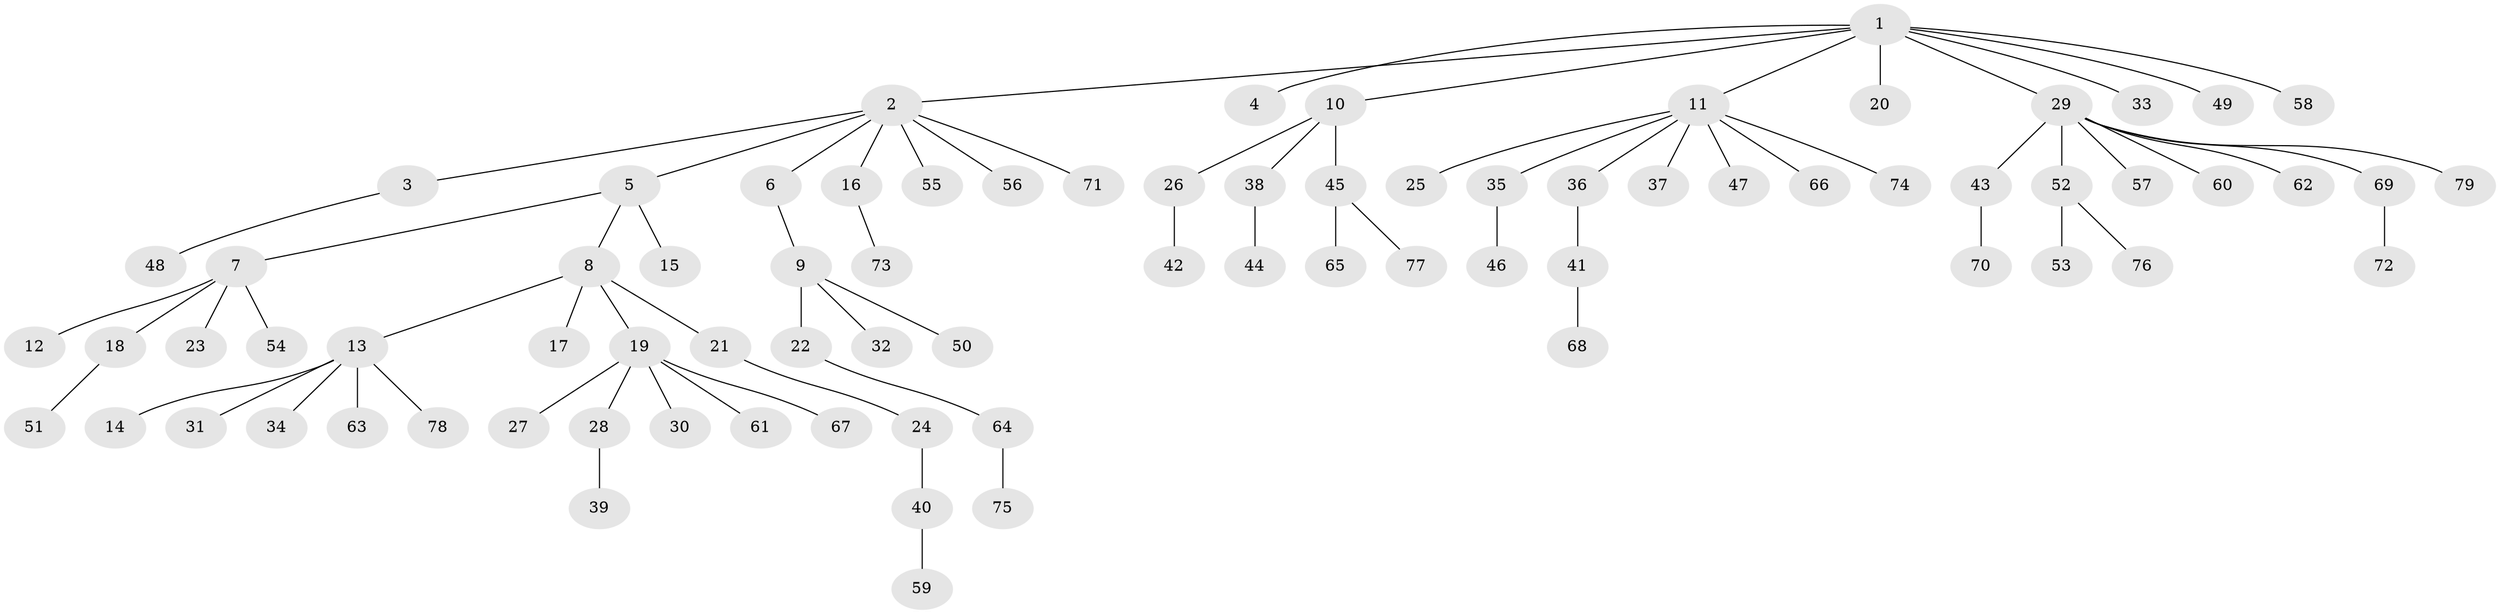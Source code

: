 // coarse degree distribution, {8: 0.02040816326530612, 7: 0.061224489795918366, 1: 0.673469387755102, 3: 0.061224489795918366, 2: 0.12244897959183673, 4: 0.04081632653061224, 5: 0.02040816326530612}
// Generated by graph-tools (version 1.1) at 2025/50/03/04/25 22:50:19]
// undirected, 79 vertices, 78 edges
graph export_dot {
  node [color=gray90,style=filled];
  1;
  2;
  3;
  4;
  5;
  6;
  7;
  8;
  9;
  10;
  11;
  12;
  13;
  14;
  15;
  16;
  17;
  18;
  19;
  20;
  21;
  22;
  23;
  24;
  25;
  26;
  27;
  28;
  29;
  30;
  31;
  32;
  33;
  34;
  35;
  36;
  37;
  38;
  39;
  40;
  41;
  42;
  43;
  44;
  45;
  46;
  47;
  48;
  49;
  50;
  51;
  52;
  53;
  54;
  55;
  56;
  57;
  58;
  59;
  60;
  61;
  62;
  63;
  64;
  65;
  66;
  67;
  68;
  69;
  70;
  71;
  72;
  73;
  74;
  75;
  76;
  77;
  78;
  79;
  1 -- 2;
  1 -- 4;
  1 -- 10;
  1 -- 11;
  1 -- 20;
  1 -- 29;
  1 -- 33;
  1 -- 49;
  1 -- 58;
  2 -- 3;
  2 -- 5;
  2 -- 6;
  2 -- 16;
  2 -- 55;
  2 -- 56;
  2 -- 71;
  3 -- 48;
  5 -- 7;
  5 -- 8;
  5 -- 15;
  6 -- 9;
  7 -- 12;
  7 -- 18;
  7 -- 23;
  7 -- 54;
  8 -- 13;
  8 -- 17;
  8 -- 19;
  8 -- 21;
  9 -- 22;
  9 -- 32;
  9 -- 50;
  10 -- 26;
  10 -- 38;
  10 -- 45;
  11 -- 25;
  11 -- 35;
  11 -- 36;
  11 -- 37;
  11 -- 47;
  11 -- 66;
  11 -- 74;
  13 -- 14;
  13 -- 31;
  13 -- 34;
  13 -- 63;
  13 -- 78;
  16 -- 73;
  18 -- 51;
  19 -- 27;
  19 -- 28;
  19 -- 30;
  19 -- 61;
  19 -- 67;
  21 -- 24;
  22 -- 64;
  24 -- 40;
  26 -- 42;
  28 -- 39;
  29 -- 43;
  29 -- 52;
  29 -- 57;
  29 -- 60;
  29 -- 62;
  29 -- 69;
  29 -- 79;
  35 -- 46;
  36 -- 41;
  38 -- 44;
  40 -- 59;
  41 -- 68;
  43 -- 70;
  45 -- 65;
  45 -- 77;
  52 -- 53;
  52 -- 76;
  64 -- 75;
  69 -- 72;
}
